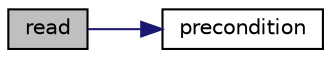 digraph "read"
{
  bgcolor="transparent";
  edge [fontname="Helvetica",fontsize="10",labelfontname="Helvetica",labelfontsize="10"];
  node [fontname="Helvetica",fontsize="10",shape=record];
  rankdir="LR";
  Node9 [label="read",height=0.2,width=0.4,color="black", fillcolor="grey75", style="filled", fontcolor="black"];
  Node9 -> Node10 [color="midnightblue",fontsize="10",style="solid",fontname="Helvetica"];
  Node10 [label="precondition",height=0.2,width=0.4,color="black",URL="$a28137.html#a51b8ec42b9f4cc74daa82035fcab5397",tooltip="Return wA the preconditioned form of residual rA. "];
}
